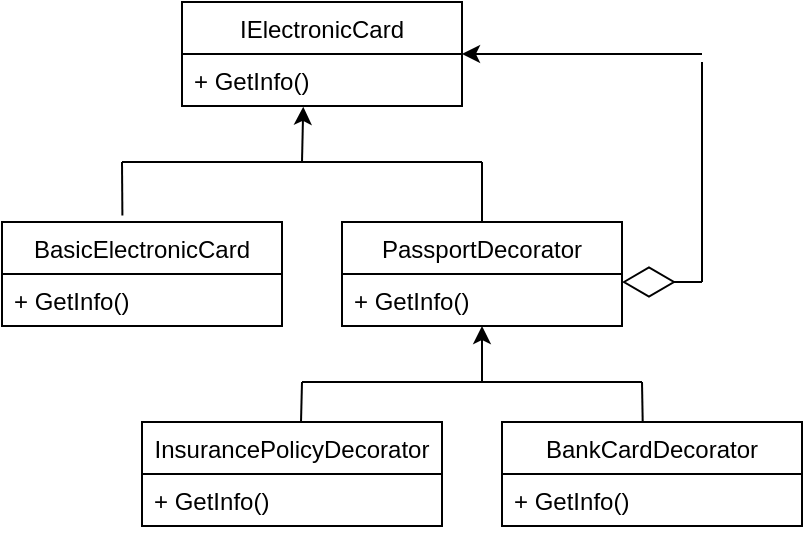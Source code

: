<mxfile version="13.9.9" type="device"><diagram id="zSbj1NRAHntlIOICQJj5" name="Страница 1"><mxGraphModel dx="1264" dy="584" grid="0" gridSize="10" guides="1" tooltips="1" connect="1" arrows="1" fold="1" page="1" pageScale="1" pageWidth="3300" pageHeight="4681" math="0" shadow="0"><root><mxCell id="0"/><mxCell id="1" parent="0"/><mxCell id="lmICf889SXPl9oNI2n2r-1" value="IElectronicCard" style="swimlane;fontStyle=0;childLayout=stackLayout;horizontal=1;startSize=26;fillColor=none;horizontalStack=0;resizeParent=1;resizeParentMax=0;resizeLast=0;collapsible=1;marginBottom=0;" parent="1" vertex="1"><mxGeometry x="220" y="60" width="140" height="52" as="geometry"/></mxCell><mxCell id="lmICf889SXPl9oNI2n2r-2" value="+ GetInfo()" style="text;strokeColor=none;fillColor=none;align=left;verticalAlign=top;spacingLeft=4;spacingRight=4;overflow=hidden;rotatable=0;points=[[0,0.5],[1,0.5]];portConstraint=eastwest;" parent="lmICf889SXPl9oNI2n2r-1" vertex="1"><mxGeometry y="26" width="140" height="26" as="geometry"/></mxCell><mxCell id="lmICf889SXPl9oNI2n2r-12" value="BasicElectronicCard" style="swimlane;fontStyle=0;childLayout=stackLayout;horizontal=1;startSize=26;fillColor=none;horizontalStack=0;resizeParent=1;resizeParentMax=0;resizeLast=0;collapsible=1;marginBottom=0;" parent="1" vertex="1"><mxGeometry x="130" y="170" width="140" height="52" as="geometry"/></mxCell><mxCell id="lmICf889SXPl9oNI2n2r-13" value="+ GetInfo()" style="text;strokeColor=none;fillColor=none;align=left;verticalAlign=top;spacingLeft=4;spacingRight=4;overflow=hidden;rotatable=0;points=[[0,0.5],[1,0.5]];portConstraint=eastwest;" parent="lmICf889SXPl9oNI2n2r-12" vertex="1"><mxGeometry y="26" width="140" height="26" as="geometry"/></mxCell><mxCell id="lmICf889SXPl9oNI2n2r-16" value="PassportDecorator" style="swimlane;fontStyle=0;childLayout=stackLayout;horizontal=1;startSize=26;fillColor=none;horizontalStack=0;resizeParent=1;resizeParentMax=0;resizeLast=0;collapsible=1;marginBottom=0;" parent="1" vertex="1"><mxGeometry x="300" y="170" width="140" height="52" as="geometry"/></mxCell><mxCell id="lmICf889SXPl9oNI2n2r-21" value="+ GetInfo()" style="text;strokeColor=none;fillColor=none;align=left;verticalAlign=top;spacingLeft=4;spacingRight=4;overflow=hidden;rotatable=0;points=[[0,0.5],[1,0.5]];portConstraint=eastwest;" parent="lmICf889SXPl9oNI2n2r-16" vertex="1"><mxGeometry y="26" width="140" height="26" as="geometry"/></mxCell><mxCell id="lmICf889SXPl9oNI2n2r-22" value="InsurancePolicyDecorator" style="swimlane;fontStyle=0;childLayout=stackLayout;horizontal=1;startSize=26;fillColor=none;horizontalStack=0;resizeParent=1;resizeParentMax=0;resizeLast=0;collapsible=1;marginBottom=0;" parent="1" vertex="1"><mxGeometry x="200" y="270" width="150" height="52" as="geometry"/></mxCell><mxCell id="lmICf889SXPl9oNI2n2r-26" value="+ GetInfo()" style="text;strokeColor=none;fillColor=none;align=left;verticalAlign=top;spacingLeft=4;spacingRight=4;overflow=hidden;rotatable=0;points=[[0,0.5],[1,0.5]];portConstraint=eastwest;" parent="lmICf889SXPl9oNI2n2r-22" vertex="1"><mxGeometry y="26" width="150" height="26" as="geometry"/></mxCell><mxCell id="lmICf889SXPl9oNI2n2r-27" value="BankCardDecorator" style="swimlane;fontStyle=0;childLayout=stackLayout;horizontal=1;startSize=26;fillColor=none;horizontalStack=0;resizeParent=1;resizeParentMax=0;resizeLast=0;collapsible=1;marginBottom=0;" parent="1" vertex="1"><mxGeometry x="380" y="270" width="150" height="52" as="geometry"/></mxCell><mxCell id="lmICf889SXPl9oNI2n2r-28" value="+ GetInfo()" style="text;strokeColor=none;fillColor=none;align=left;verticalAlign=top;spacingLeft=4;spacingRight=4;overflow=hidden;rotatable=0;points=[[0,0.5],[1,0.5]];portConstraint=eastwest;" parent="lmICf889SXPl9oNI2n2r-27" vertex="1"><mxGeometry y="26" width="150" height="26" as="geometry"/></mxCell><mxCell id="lmICf889SXPl9oNI2n2r-30" value="" style="endArrow=none;html=1;exitX=0.43;exitY=-0.062;exitDx=0;exitDy=0;exitPerimeter=0;" parent="1" source="lmICf889SXPl9oNI2n2r-12" edge="1"><mxGeometry width="50" height="50" relative="1" as="geometry"><mxPoint x="360" y="330" as="sourcePoint"/><mxPoint x="190" y="140" as="targetPoint"/></mxGeometry></mxCell><mxCell id="lmICf889SXPl9oNI2n2r-31" value="" style="endArrow=none;html=1;" parent="1" edge="1"><mxGeometry width="50" height="50" relative="1" as="geometry"><mxPoint x="190" y="140" as="sourcePoint"/><mxPoint x="370" y="140" as="targetPoint"/></mxGeometry></mxCell><mxCell id="lmICf889SXPl9oNI2n2r-32" value="" style="endArrow=none;html=1;entryX=0.5;entryY=0;entryDx=0;entryDy=0;" parent="1" target="lmICf889SXPl9oNI2n2r-16" edge="1"><mxGeometry width="50" height="50" relative="1" as="geometry"><mxPoint x="370" y="140" as="sourcePoint"/><mxPoint x="410" y="280" as="targetPoint"/></mxGeometry></mxCell><mxCell id="lmICf889SXPl9oNI2n2r-33" value="" style="endArrow=classic;html=1;entryX=0.433;entryY=1.015;entryDx=0;entryDy=0;entryPerimeter=0;" parent="1" target="lmICf889SXPl9oNI2n2r-2" edge="1"><mxGeometry width="50" height="50" relative="1" as="geometry"><mxPoint x="280" y="140" as="sourcePoint"/><mxPoint x="410" y="280" as="targetPoint"/></mxGeometry></mxCell><mxCell id="lmICf889SXPl9oNI2n2r-35" value="" style="endArrow=classic;html=1;entryX=1;entryY=0.5;entryDx=0;entryDy=0;" parent="1" target="lmICf889SXPl9oNI2n2r-1" edge="1"><mxGeometry width="50" height="50" relative="1" as="geometry"><mxPoint x="480" y="86" as="sourcePoint"/><mxPoint x="410" y="280" as="targetPoint"/></mxGeometry></mxCell><mxCell id="lmICf889SXPl9oNI2n2r-36" value="" style="endArrow=none;html=1;" parent="1" edge="1"><mxGeometry width="50" height="50" relative="1" as="geometry"><mxPoint x="480" y="90" as="sourcePoint"/><mxPoint x="480" y="200" as="targetPoint"/></mxGeometry></mxCell><mxCell id="lmICf889SXPl9oNI2n2r-38" value="" style="endArrow=diamondThin;endFill=0;endSize=24;html=1;" parent="1" edge="1"><mxGeometry width="160" relative="1" as="geometry"><mxPoint x="480" y="200" as="sourcePoint"/><mxPoint x="440" y="200" as="targetPoint"/></mxGeometry></mxCell><mxCell id="lmICf889SXPl9oNI2n2r-39" value="" style="endArrow=none;html=1;exitX=0.53;exitY=0;exitDx=0;exitDy=0;exitPerimeter=0;" parent="1" source="lmICf889SXPl9oNI2n2r-22" edge="1"><mxGeometry width="50" height="50" relative="1" as="geometry"><mxPoint x="350" y="330" as="sourcePoint"/><mxPoint x="280" y="250" as="targetPoint"/></mxGeometry></mxCell><mxCell id="lmICf889SXPl9oNI2n2r-44" value="" style="endArrow=none;html=1;" parent="1" edge="1"><mxGeometry width="50" height="50" relative="1" as="geometry"><mxPoint x="280" y="250" as="sourcePoint"/><mxPoint x="450" y="250" as="targetPoint"/></mxGeometry></mxCell><mxCell id="lmICf889SXPl9oNI2n2r-45" value="" style="endArrow=none;html=1;exitX=0.469;exitY=0;exitDx=0;exitDy=0;exitPerimeter=0;" parent="1" source="lmICf889SXPl9oNI2n2r-27" edge="1"><mxGeometry width="50" height="50" relative="1" as="geometry"><mxPoint x="390" y="280" as="sourcePoint"/><mxPoint x="450" y="250" as="targetPoint"/></mxGeometry></mxCell><mxCell id="lmICf889SXPl9oNI2n2r-47" value="" style="endArrow=classic;html=1;" parent="1" target="lmICf889SXPl9oNI2n2r-21" edge="1"><mxGeometry width="50" height="50" relative="1" as="geometry"><mxPoint x="370" y="250" as="sourcePoint"/><mxPoint x="380" y="210" as="targetPoint"/></mxGeometry></mxCell></root></mxGraphModel></diagram></mxfile>